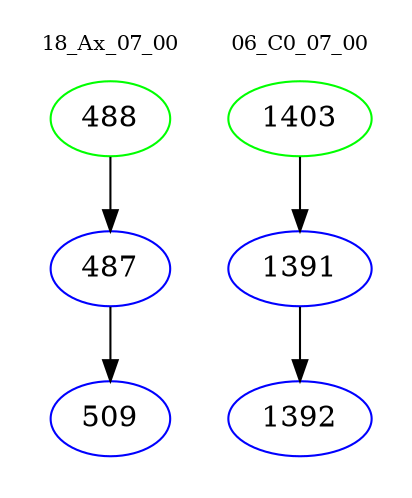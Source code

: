 digraph{
subgraph cluster_0 {
color = white
label = "18_Ax_07_00";
fontsize=10;
T0_488 [label="488", color="green"]
T0_488 -> T0_487 [color="black"]
T0_487 [label="487", color="blue"]
T0_487 -> T0_509 [color="black"]
T0_509 [label="509", color="blue"]
}
subgraph cluster_1 {
color = white
label = "06_C0_07_00";
fontsize=10;
T1_1403 [label="1403", color="green"]
T1_1403 -> T1_1391 [color="black"]
T1_1391 [label="1391", color="blue"]
T1_1391 -> T1_1392 [color="black"]
T1_1392 [label="1392", color="blue"]
}
}
